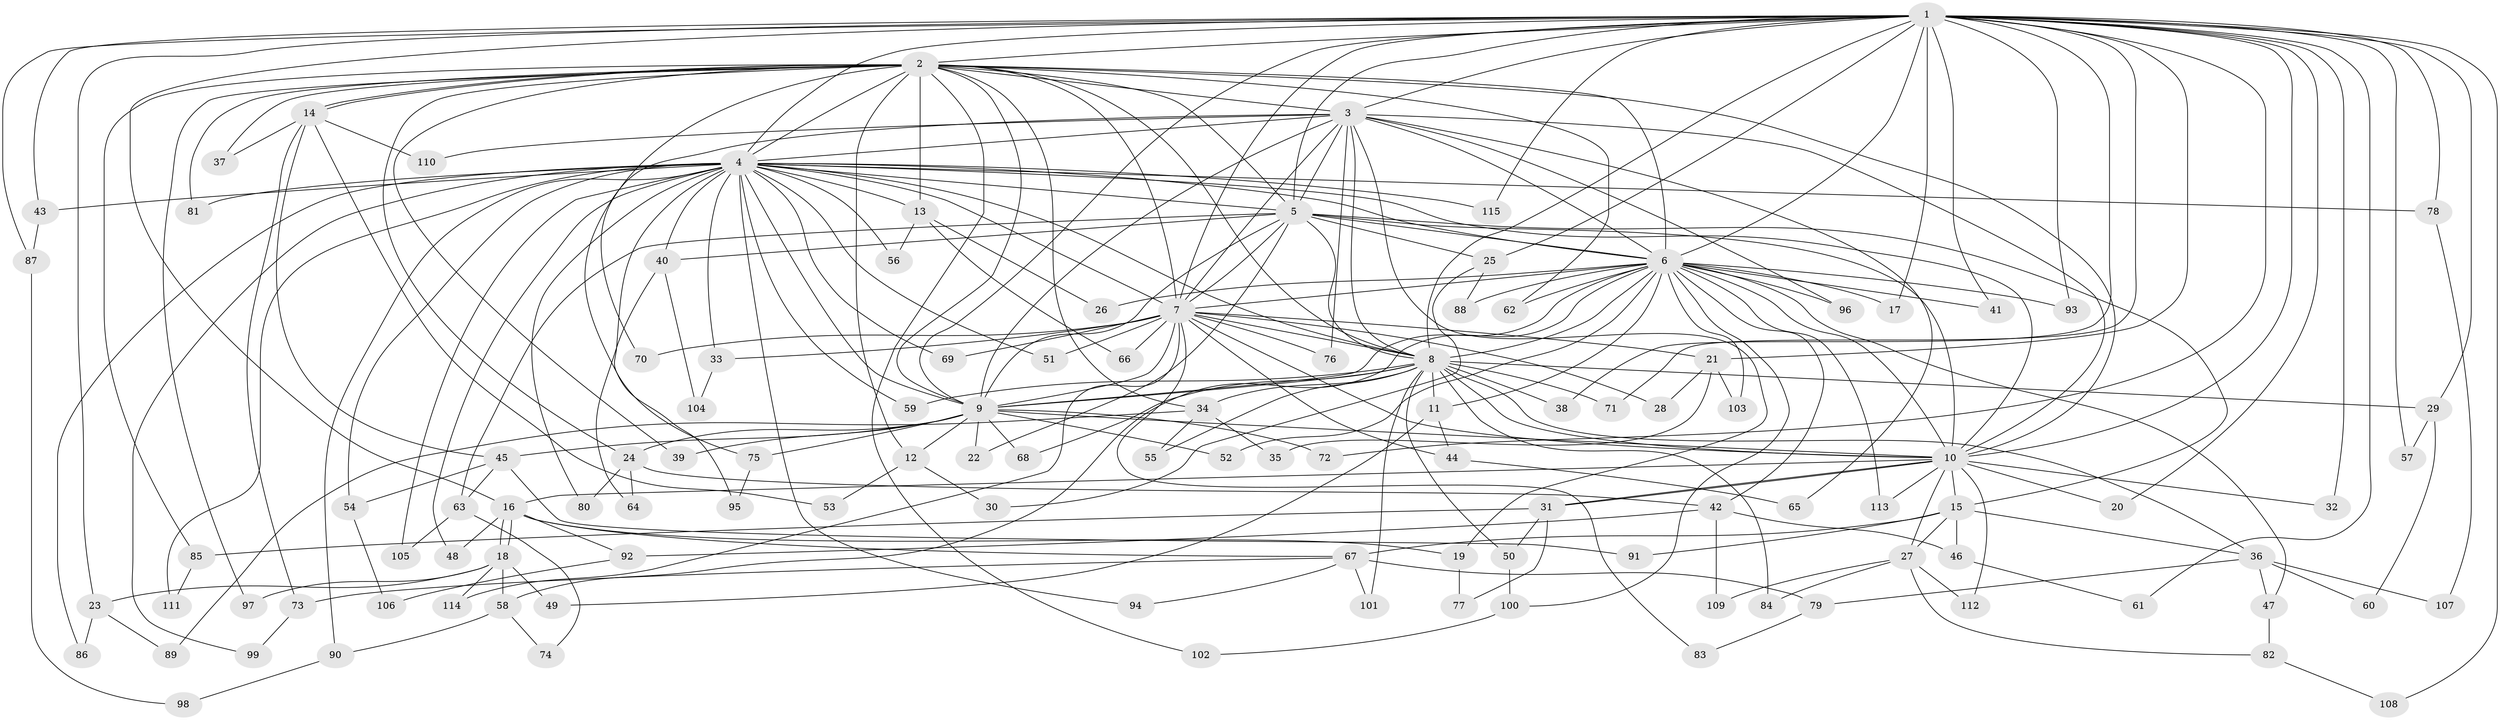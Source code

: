 // coarse degree distribution, {39: 0.011627906976744186, 14: 0.011627906976744186, 28: 0.011627906976744186, 12: 0.011627906976744186, 25: 0.011627906976744186, 17: 0.011627906976744186, 21: 0.011627906976744186, 18: 0.011627906976744186, 19: 0.011627906976744186, 5: 0.046511627906976744, 4: 0.05813953488372093, 7: 0.03488372093023256, 6: 0.046511627906976744, 8: 0.011627906976744186, 2: 0.5581395348837209, 3: 0.12790697674418605, 1: 0.011627906976744186}
// Generated by graph-tools (version 1.1) at 2025/41/03/06/25 10:41:37]
// undirected, 115 vertices, 255 edges
graph export_dot {
graph [start="1"]
  node [color=gray90,style=filled];
  1;
  2;
  3;
  4;
  5;
  6;
  7;
  8;
  9;
  10;
  11;
  12;
  13;
  14;
  15;
  16;
  17;
  18;
  19;
  20;
  21;
  22;
  23;
  24;
  25;
  26;
  27;
  28;
  29;
  30;
  31;
  32;
  33;
  34;
  35;
  36;
  37;
  38;
  39;
  40;
  41;
  42;
  43;
  44;
  45;
  46;
  47;
  48;
  49;
  50;
  51;
  52;
  53;
  54;
  55;
  56;
  57;
  58;
  59;
  60;
  61;
  62;
  63;
  64;
  65;
  66;
  67;
  68;
  69;
  70;
  71;
  72;
  73;
  74;
  75;
  76;
  77;
  78;
  79;
  80;
  81;
  82;
  83;
  84;
  85;
  86;
  87;
  88;
  89;
  90;
  91;
  92;
  93;
  94;
  95;
  96;
  97;
  98;
  99;
  100;
  101;
  102;
  103;
  104;
  105;
  106;
  107;
  108;
  109;
  110;
  111;
  112;
  113;
  114;
  115;
  1 -- 2;
  1 -- 3;
  1 -- 4;
  1 -- 5;
  1 -- 6;
  1 -- 7;
  1 -- 8;
  1 -- 9;
  1 -- 10;
  1 -- 16;
  1 -- 17;
  1 -- 20;
  1 -- 21;
  1 -- 23;
  1 -- 25;
  1 -- 29;
  1 -- 32;
  1 -- 38;
  1 -- 41;
  1 -- 43;
  1 -- 57;
  1 -- 61;
  1 -- 71;
  1 -- 72;
  1 -- 78;
  1 -- 87;
  1 -- 93;
  1 -- 108;
  1 -- 115;
  2 -- 3;
  2 -- 4;
  2 -- 5;
  2 -- 6;
  2 -- 7;
  2 -- 8;
  2 -- 9;
  2 -- 10;
  2 -- 12;
  2 -- 13;
  2 -- 14;
  2 -- 14;
  2 -- 24;
  2 -- 34;
  2 -- 37;
  2 -- 39;
  2 -- 62;
  2 -- 70;
  2 -- 81;
  2 -- 85;
  2 -- 97;
  2 -- 102;
  3 -- 4;
  3 -- 5;
  3 -- 6;
  3 -- 7;
  3 -- 8;
  3 -- 9;
  3 -- 10;
  3 -- 19;
  3 -- 65;
  3 -- 75;
  3 -- 76;
  3 -- 96;
  3 -- 110;
  4 -- 5;
  4 -- 6;
  4 -- 7;
  4 -- 8;
  4 -- 9;
  4 -- 10;
  4 -- 13;
  4 -- 33;
  4 -- 40;
  4 -- 43;
  4 -- 48;
  4 -- 51;
  4 -- 54;
  4 -- 56;
  4 -- 59;
  4 -- 69;
  4 -- 78;
  4 -- 80;
  4 -- 81;
  4 -- 86;
  4 -- 90;
  4 -- 94;
  4 -- 95;
  4 -- 99;
  4 -- 105;
  4 -- 111;
  4 -- 115;
  5 -- 6;
  5 -- 7;
  5 -- 8;
  5 -- 9;
  5 -- 10;
  5 -- 15;
  5 -- 22;
  5 -- 25;
  5 -- 40;
  5 -- 63;
  6 -- 7;
  6 -- 8;
  6 -- 9;
  6 -- 10;
  6 -- 11;
  6 -- 17;
  6 -- 26;
  6 -- 41;
  6 -- 42;
  6 -- 47;
  6 -- 52;
  6 -- 58;
  6 -- 62;
  6 -- 88;
  6 -- 93;
  6 -- 96;
  6 -- 100;
  6 -- 103;
  6 -- 113;
  7 -- 8;
  7 -- 9;
  7 -- 10;
  7 -- 21;
  7 -- 28;
  7 -- 33;
  7 -- 44;
  7 -- 51;
  7 -- 66;
  7 -- 69;
  7 -- 70;
  7 -- 76;
  7 -- 83;
  7 -- 114;
  8 -- 9;
  8 -- 10;
  8 -- 11;
  8 -- 29;
  8 -- 34;
  8 -- 36;
  8 -- 38;
  8 -- 50;
  8 -- 55;
  8 -- 59;
  8 -- 68;
  8 -- 71;
  8 -- 84;
  8 -- 101;
  9 -- 10;
  9 -- 12;
  9 -- 22;
  9 -- 24;
  9 -- 39;
  9 -- 45;
  9 -- 52;
  9 -- 68;
  9 -- 72;
  9 -- 75;
  10 -- 15;
  10 -- 16;
  10 -- 20;
  10 -- 27;
  10 -- 31;
  10 -- 31;
  10 -- 32;
  10 -- 112;
  10 -- 113;
  11 -- 44;
  11 -- 49;
  12 -- 30;
  12 -- 53;
  13 -- 26;
  13 -- 56;
  13 -- 66;
  14 -- 37;
  14 -- 45;
  14 -- 53;
  14 -- 73;
  14 -- 110;
  15 -- 27;
  15 -- 36;
  15 -- 46;
  15 -- 67;
  15 -- 91;
  16 -- 18;
  16 -- 18;
  16 -- 19;
  16 -- 48;
  16 -- 67;
  16 -- 92;
  18 -- 23;
  18 -- 49;
  18 -- 58;
  18 -- 97;
  18 -- 114;
  19 -- 77;
  21 -- 28;
  21 -- 35;
  21 -- 103;
  23 -- 86;
  23 -- 89;
  24 -- 42;
  24 -- 64;
  24 -- 80;
  25 -- 30;
  25 -- 88;
  27 -- 82;
  27 -- 84;
  27 -- 109;
  27 -- 112;
  29 -- 57;
  29 -- 60;
  31 -- 50;
  31 -- 77;
  31 -- 85;
  33 -- 104;
  34 -- 35;
  34 -- 55;
  34 -- 89;
  36 -- 47;
  36 -- 60;
  36 -- 79;
  36 -- 107;
  40 -- 64;
  40 -- 104;
  42 -- 46;
  42 -- 92;
  42 -- 109;
  43 -- 87;
  44 -- 65;
  45 -- 54;
  45 -- 63;
  45 -- 91;
  46 -- 61;
  47 -- 82;
  50 -- 100;
  54 -- 106;
  58 -- 74;
  58 -- 90;
  63 -- 74;
  63 -- 105;
  67 -- 73;
  67 -- 79;
  67 -- 94;
  67 -- 101;
  73 -- 99;
  75 -- 95;
  78 -- 107;
  79 -- 83;
  82 -- 108;
  85 -- 111;
  87 -- 98;
  90 -- 98;
  92 -- 106;
  100 -- 102;
}

